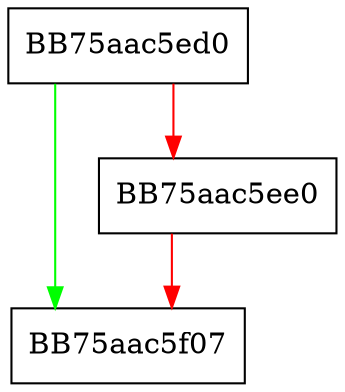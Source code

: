 digraph UseLongDistance {
  node [shape="box"];
  graph [splines=ortho];
  BB75aac5ed0 -> BB75aac5f07 [color="green"];
  BB75aac5ed0 -> BB75aac5ee0 [color="red"];
  BB75aac5ee0 -> BB75aac5f07 [color="red"];
}